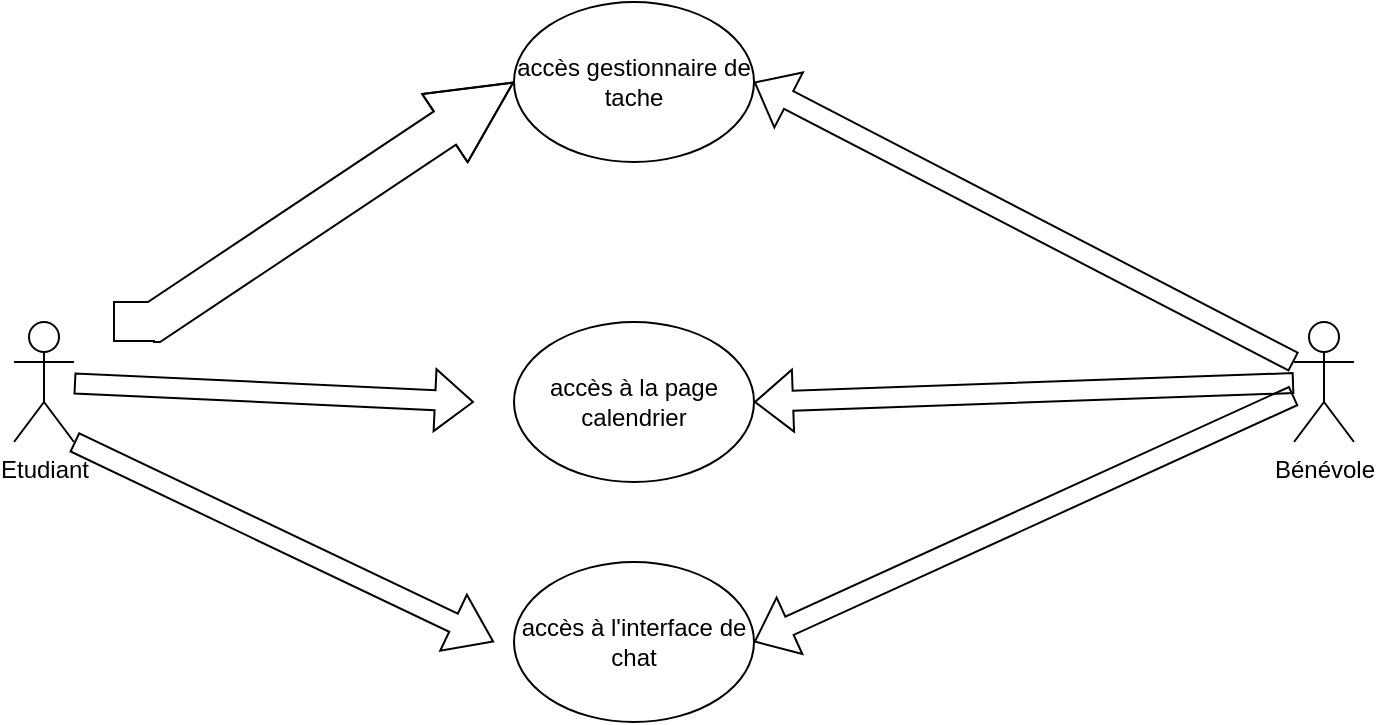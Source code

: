<mxfile version="21.5.0" type="device">
  <diagram name="Page-1" id="rHDsSPfXFlxc29vJQ5T_">
    <mxGraphModel dx="1434" dy="844" grid="1" gridSize="10" guides="1" tooltips="1" connect="1" arrows="1" fold="1" page="1" pageScale="1" pageWidth="827" pageHeight="1169" math="0" shadow="0">
      <root>
        <mxCell id="0" />
        <mxCell id="1" parent="0" />
        <mxCell id="6y4vGUEnqAaScPXyimw4-1" value="Bénévole" style="shape=umlActor;verticalLabelPosition=bottom;verticalAlign=top;html=1;outlineConnect=0;" vertex="1" parent="1">
          <mxGeometry x="710" y="400" width="30" height="60" as="geometry" />
        </mxCell>
        <mxCell id="6y4vGUEnqAaScPXyimw4-2" value="Etudiant" style="shape=umlActor;verticalLabelPosition=bottom;verticalAlign=top;html=1;outlineConnect=0;" vertex="1" parent="1">
          <mxGeometry x="70" y="400" width="30" height="60" as="geometry" />
        </mxCell>
        <mxCell id="6y4vGUEnqAaScPXyimw4-3" value="accès gestionnaire de tache" style="ellipse;whiteSpace=wrap;html=1;" vertex="1" parent="1">
          <mxGeometry x="320" y="240" width="120" height="80" as="geometry" />
        </mxCell>
        <mxCell id="6y4vGUEnqAaScPXyimw4-4" value="accès à la page calendrier" style="ellipse;whiteSpace=wrap;html=1;" vertex="1" parent="1">
          <mxGeometry x="320" y="400" width="120" height="80" as="geometry" />
        </mxCell>
        <mxCell id="6y4vGUEnqAaScPXyimw4-6" value="accès à l&#39;interface de chat" style="ellipse;whiteSpace=wrap;html=1;" vertex="1" parent="1">
          <mxGeometry x="320" y="520" width="120" height="80" as="geometry" />
        </mxCell>
        <mxCell id="6y4vGUEnqAaScPXyimw4-7" value="" style="shape=flexArrow;endArrow=classic;html=1;rounded=0;width=20;endSize=13.34;entryX=0;entryY=0.5;entryDx=0;entryDy=0;" edge="1" parent="1" target="6y4vGUEnqAaScPXyimw4-3">
          <mxGeometry width="50" height="50" relative="1" as="geometry">
            <mxPoint x="130" y="410" as="sourcePoint" />
            <mxPoint x="300" y="270" as="targetPoint" />
            <Array as="points">
              <mxPoint x="130" y="400" />
              <mxPoint x="140" y="400" />
            </Array>
          </mxGeometry>
        </mxCell>
        <mxCell id="6y4vGUEnqAaScPXyimw4-8" value="" style="shape=flexArrow;endArrow=classic;html=1;rounded=0;" edge="1" parent="1" source="6y4vGUEnqAaScPXyimw4-2">
          <mxGeometry width="50" height="50" relative="1" as="geometry">
            <mxPoint x="140" y="450" as="sourcePoint" />
            <mxPoint x="300" y="440" as="targetPoint" />
          </mxGeometry>
        </mxCell>
        <mxCell id="6y4vGUEnqAaScPXyimw4-9" value="" style="shape=flexArrow;endArrow=classic;html=1;rounded=0;width=10;endSize=6.97;exitX=1;exitY=1;exitDx=0;exitDy=0;exitPerimeter=0;" edge="1" parent="1" source="6y4vGUEnqAaScPXyimw4-2">
          <mxGeometry width="50" height="50" relative="1" as="geometry">
            <mxPoint x="130" y="500" as="sourcePoint" />
            <mxPoint x="310" y="560" as="targetPoint" />
          </mxGeometry>
        </mxCell>
        <mxCell id="6y4vGUEnqAaScPXyimw4-10" value="" style="shape=flexArrow;endArrow=classic;html=1;rounded=0;entryX=1;entryY=0.5;entryDx=0;entryDy=0;exitX=0;exitY=0.333;exitDx=0;exitDy=0;exitPerimeter=0;" edge="1" parent="1" source="6y4vGUEnqAaScPXyimw4-1" target="6y4vGUEnqAaScPXyimw4-3">
          <mxGeometry width="50" height="50" relative="1" as="geometry">
            <mxPoint x="660" y="400" as="sourcePoint" />
            <mxPoint x="710" y="350" as="targetPoint" />
          </mxGeometry>
        </mxCell>
        <mxCell id="6y4vGUEnqAaScPXyimw4-11" value="" style="shape=flexArrow;endArrow=classic;html=1;rounded=0;entryX=1;entryY=0.5;entryDx=0;entryDy=0;" edge="1" parent="1" source="6y4vGUEnqAaScPXyimw4-1" target="6y4vGUEnqAaScPXyimw4-4">
          <mxGeometry width="50" height="50" relative="1" as="geometry">
            <mxPoint x="630" y="470" as="sourcePoint" />
            <mxPoint x="680" y="420" as="targetPoint" />
          </mxGeometry>
        </mxCell>
        <mxCell id="6y4vGUEnqAaScPXyimw4-12" value="" style="shape=flexArrow;endArrow=classic;html=1;rounded=0;entryX=1;entryY=0.5;entryDx=0;entryDy=0;" edge="1" parent="1" source="6y4vGUEnqAaScPXyimw4-1" target="6y4vGUEnqAaScPXyimw4-6">
          <mxGeometry width="50" height="50" relative="1" as="geometry">
            <mxPoint x="630" y="520" as="sourcePoint" />
            <mxPoint x="680" y="470" as="targetPoint" />
          </mxGeometry>
        </mxCell>
      </root>
    </mxGraphModel>
  </diagram>
</mxfile>
